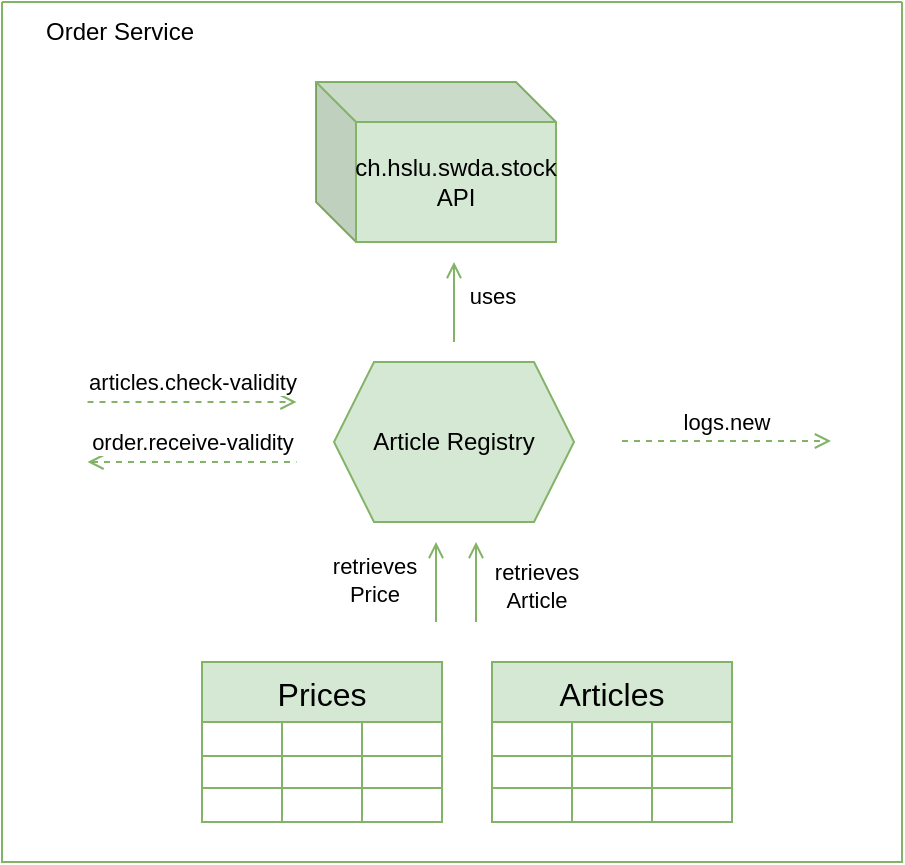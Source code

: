<mxfile version="22.1.22" type="embed">
  <diagram name="Page-1" id="oB8MHlwppOr-tE6rPpJF">
    <mxGraphModel dx="1089" dy="576" grid="1" gridSize="10" guides="1" tooltips="1" connect="1" arrows="1" fold="1" page="1" pageScale="1" pageWidth="1169" pageHeight="1654" math="0" shadow="0">
      <root>
        <mxCell id="0" />
        <mxCell id="1" parent="0" />
        <mxCell id="2" value="" style="swimlane;startSize=0;fillColor=#d5e8d4;strokeColor=#82b366;" parent="1" vertex="1">
          <mxGeometry x="340" y="320" width="450" height="430" as="geometry" />
        </mxCell>
        <mxCell id="3" value="Article Registry" style="shape=hexagon;perimeter=hexagonPerimeter2;whiteSpace=wrap;html=1;fixedSize=1;fillColor=#d5e8d4;strokeColor=#82b366;" parent="2" vertex="1">
          <mxGeometry x="166" y="180" width="120" height="80" as="geometry" />
        </mxCell>
        <mxCell id="13" value="" style="endArrow=none;html=1;rounded=0;fillColor=#d5e8d4;strokeColor=#82b366;startArrow=open;startFill=0;endFill=0;" parent="2" edge="1">
          <mxGeometry width="50" height="50" relative="1" as="geometry">
            <mxPoint x="237" y="270" as="sourcePoint" />
            <mxPoint x="237" y="310" as="targetPoint" />
          </mxGeometry>
        </mxCell>
        <mxCell id="14" value="retrieves&lt;br&gt;Article" style="edgeLabel;html=1;align=center;verticalAlign=middle;resizable=0;points=[];" parent="13" vertex="1" connectable="0">
          <mxGeometry x="0.085" y="-2" relative="1" as="geometry">
            <mxPoint x="32" as="offset" />
          </mxGeometry>
        </mxCell>
        <mxCell id="15" value="ch.hslu.swda.stock API" style="shape=cube;whiteSpace=wrap;html=1;boundedLbl=1;backgroundOutline=1;darkOpacity=0.05;darkOpacity2=0.1;fillColor=#d5e8d4;strokeColor=#82b366;" parent="2" vertex="1">
          <mxGeometry x="157" y="40" width="120" height="80" as="geometry" />
        </mxCell>
        <mxCell id="16" value="" style="endArrow=open;html=1;rounded=0;fillColor=#d5e8d4;strokeColor=#82b366;endFill=0;" parent="2" edge="1">
          <mxGeometry width="50" height="50" relative="1" as="geometry">
            <mxPoint x="226" y="170" as="sourcePoint" />
            <mxPoint x="226" y="130" as="targetPoint" />
          </mxGeometry>
        </mxCell>
        <mxCell id="17" value="uses" style="edgeLabel;html=1;align=center;verticalAlign=middle;resizable=0;points=[];" parent="16" vertex="1" connectable="0">
          <mxGeometry x="-0.25" relative="1" as="geometry">
            <mxPoint x="19" y="-8" as="offset" />
          </mxGeometry>
        </mxCell>
        <mxCell id="18" value="Order Service" style="text;html=1;align=left;verticalAlign=middle;resizable=0;points=[];autosize=1;strokeColor=none;fillColor=none;" parent="2" vertex="1">
          <mxGeometry x="20" width="100" height="30" as="geometry" />
        </mxCell>
        <mxCell id="23" value="" style="rounded=0;orthogonalLoop=1;jettySize=auto;html=1;dashed=1;endArrow=open;endFill=0;fillColor=#d5e8d4;strokeColor=#82b366;entryX=0;entryY=0.5;entryDx=0;entryDy=0;" parent="2" edge="1">
          <mxGeometry relative="1" as="geometry">
            <mxPoint x="42.75" y="200" as="sourcePoint" />
            <mxPoint x="147.25" y="200" as="targetPoint" />
          </mxGeometry>
        </mxCell>
        <mxCell id="24" value="articles.check-validity" style="edgeLabel;html=1;align=center;verticalAlign=middle;resizable=0;points=[];" parent="23" connectable="0" vertex="1">
          <mxGeometry x="0.066" y="1" relative="1" as="geometry">
            <mxPoint x="-4" y="-9" as="offset" />
          </mxGeometry>
        </mxCell>
        <mxCell id="25" value="" style="rounded=0;orthogonalLoop=1;jettySize=auto;html=1;dashed=1;endArrow=none;endFill=0;fillColor=#d5e8d4;strokeColor=#82b366;entryX=0;entryY=0.5;entryDx=0;entryDy=0;startArrow=open;startFill=0;" parent="2" edge="1">
          <mxGeometry relative="1" as="geometry">
            <mxPoint x="42.75" y="230" as="sourcePoint" />
            <mxPoint x="147.25" y="230" as="targetPoint" />
          </mxGeometry>
        </mxCell>
        <mxCell id="26" value="order.receive-validity" style="edgeLabel;html=1;align=center;verticalAlign=middle;resizable=0;points=[];" parent="25" connectable="0" vertex="1">
          <mxGeometry x="0.066" y="1" relative="1" as="geometry">
            <mxPoint x="-4" y="-9" as="offset" />
          </mxGeometry>
        </mxCell>
        <mxCell id="31" value="" style="rounded=0;orthogonalLoop=1;jettySize=auto;html=1;dashed=1;endArrow=open;endFill=0;fillColor=#d5e8d4;strokeColor=#82b366;entryX=0;entryY=0.5;entryDx=0;entryDy=0;startArrow=none;startFill=0;" parent="2" edge="1">
          <mxGeometry relative="1" as="geometry">
            <mxPoint x="310" y="219.5" as="sourcePoint" />
            <mxPoint x="414.5" y="219.5" as="targetPoint" />
          </mxGeometry>
        </mxCell>
        <mxCell id="32" value="logs.new" style="edgeLabel;html=1;align=center;verticalAlign=middle;resizable=0;points=[];" parent="31" connectable="0" vertex="1">
          <mxGeometry x="0.066" y="1" relative="1" as="geometry">
            <mxPoint x="-4" y="-9" as="offset" />
          </mxGeometry>
        </mxCell>
        <mxCell id="62" value="Prices" style="shape=table;startSize=30;container=1;collapsible=0;childLayout=tableLayout;strokeColor=#82b366;fontSize=16;fillColor=#d5e8d4;" vertex="1" parent="2">
          <mxGeometry x="100" y="330" width="120" height="80" as="geometry" />
        </mxCell>
        <mxCell id="63" value="" style="shape=tableRow;horizontal=0;startSize=0;swimlaneHead=0;swimlaneBody=0;strokeColor=inherit;top=0;left=0;bottom=0;right=0;collapsible=0;dropTarget=0;fillColor=none;points=[[0,0.5],[1,0.5]];portConstraint=eastwest;fontSize=16;" vertex="1" parent="62">
          <mxGeometry y="30" width="120" height="17" as="geometry" />
        </mxCell>
        <mxCell id="64" value="" style="shape=partialRectangle;html=1;whiteSpace=wrap;connectable=0;strokeColor=inherit;overflow=hidden;fillColor=none;top=0;left=0;bottom=0;right=0;pointerEvents=1;fontSize=16;" vertex="1" parent="63">
          <mxGeometry width="40" height="17" as="geometry">
            <mxRectangle width="40" height="17" as="alternateBounds" />
          </mxGeometry>
        </mxCell>
        <mxCell id="65" value="" style="shape=partialRectangle;html=1;whiteSpace=wrap;connectable=0;strokeColor=inherit;overflow=hidden;fillColor=none;top=0;left=0;bottom=0;right=0;pointerEvents=1;fontSize=16;" vertex="1" parent="63">
          <mxGeometry x="40" width="40" height="17" as="geometry">
            <mxRectangle width="40" height="17" as="alternateBounds" />
          </mxGeometry>
        </mxCell>
        <mxCell id="66" value="" style="shape=partialRectangle;html=1;whiteSpace=wrap;connectable=0;strokeColor=inherit;overflow=hidden;fillColor=none;top=0;left=0;bottom=0;right=0;pointerEvents=1;fontSize=16;" vertex="1" parent="63">
          <mxGeometry x="80" width="40" height="17" as="geometry">
            <mxRectangle width="40" height="17" as="alternateBounds" />
          </mxGeometry>
        </mxCell>
        <mxCell id="67" value="" style="shape=tableRow;horizontal=0;startSize=0;swimlaneHead=0;swimlaneBody=0;strokeColor=inherit;top=0;left=0;bottom=0;right=0;collapsible=0;dropTarget=0;fillColor=none;points=[[0,0.5],[1,0.5]];portConstraint=eastwest;fontSize=16;" vertex="1" parent="62">
          <mxGeometry y="47" width="120" height="16" as="geometry" />
        </mxCell>
        <mxCell id="68" value="" style="shape=partialRectangle;html=1;whiteSpace=wrap;connectable=0;strokeColor=inherit;overflow=hidden;fillColor=none;top=0;left=0;bottom=0;right=0;pointerEvents=1;fontSize=16;" vertex="1" parent="67">
          <mxGeometry width="40" height="16" as="geometry">
            <mxRectangle width="40" height="16" as="alternateBounds" />
          </mxGeometry>
        </mxCell>
        <mxCell id="69" value="" style="shape=partialRectangle;html=1;whiteSpace=wrap;connectable=0;strokeColor=inherit;overflow=hidden;fillColor=none;top=0;left=0;bottom=0;right=0;pointerEvents=1;fontSize=16;" vertex="1" parent="67">
          <mxGeometry x="40" width="40" height="16" as="geometry">
            <mxRectangle width="40" height="16" as="alternateBounds" />
          </mxGeometry>
        </mxCell>
        <mxCell id="70" value="" style="shape=partialRectangle;html=1;whiteSpace=wrap;connectable=0;strokeColor=inherit;overflow=hidden;fillColor=none;top=0;left=0;bottom=0;right=0;pointerEvents=1;fontSize=16;" vertex="1" parent="67">
          <mxGeometry x="80" width="40" height="16" as="geometry">
            <mxRectangle width="40" height="16" as="alternateBounds" />
          </mxGeometry>
        </mxCell>
        <mxCell id="71" value="" style="shape=tableRow;horizontal=0;startSize=0;swimlaneHead=0;swimlaneBody=0;strokeColor=inherit;top=0;left=0;bottom=0;right=0;collapsible=0;dropTarget=0;fillColor=none;points=[[0,0.5],[1,0.5]];portConstraint=eastwest;fontSize=16;" vertex="1" parent="62">
          <mxGeometry y="63" width="120" height="17" as="geometry" />
        </mxCell>
        <mxCell id="72" value="" style="shape=partialRectangle;html=1;whiteSpace=wrap;connectable=0;strokeColor=inherit;overflow=hidden;fillColor=none;top=0;left=0;bottom=0;right=0;pointerEvents=1;fontSize=16;" vertex="1" parent="71">
          <mxGeometry width="40" height="17" as="geometry">
            <mxRectangle width="40" height="17" as="alternateBounds" />
          </mxGeometry>
        </mxCell>
        <mxCell id="73" value="" style="shape=partialRectangle;html=1;whiteSpace=wrap;connectable=0;strokeColor=inherit;overflow=hidden;fillColor=none;top=0;left=0;bottom=0;right=0;pointerEvents=1;fontSize=16;" vertex="1" parent="71">
          <mxGeometry x="40" width="40" height="17" as="geometry">
            <mxRectangle width="40" height="17" as="alternateBounds" />
          </mxGeometry>
        </mxCell>
        <mxCell id="74" value="" style="shape=partialRectangle;html=1;whiteSpace=wrap;connectable=0;strokeColor=inherit;overflow=hidden;fillColor=none;top=0;left=0;bottom=0;right=0;pointerEvents=1;fontSize=16;" vertex="1" parent="71">
          <mxGeometry x="80" width="40" height="17" as="geometry">
            <mxRectangle width="40" height="17" as="alternateBounds" />
          </mxGeometry>
        </mxCell>
        <mxCell id="49" value="Articles" style="shape=table;startSize=30;container=1;collapsible=0;childLayout=tableLayout;strokeColor=#82b366;fontSize=16;fillColor=#d5e8d4;" vertex="1" parent="2">
          <mxGeometry x="245" y="330" width="120" height="80" as="geometry" />
        </mxCell>
        <mxCell id="50" value="" style="shape=tableRow;horizontal=0;startSize=0;swimlaneHead=0;swimlaneBody=0;strokeColor=inherit;top=0;left=0;bottom=0;right=0;collapsible=0;dropTarget=0;fillColor=none;points=[[0,0.5],[1,0.5]];portConstraint=eastwest;fontSize=16;" vertex="1" parent="49">
          <mxGeometry y="30" width="120" height="17" as="geometry" />
        </mxCell>
        <mxCell id="51" value="" style="shape=partialRectangle;html=1;whiteSpace=wrap;connectable=0;strokeColor=inherit;overflow=hidden;fillColor=none;top=0;left=0;bottom=0;right=0;pointerEvents=1;fontSize=16;" vertex="1" parent="50">
          <mxGeometry width="40" height="17" as="geometry">
            <mxRectangle width="40" height="17" as="alternateBounds" />
          </mxGeometry>
        </mxCell>
        <mxCell id="52" value="" style="shape=partialRectangle;html=1;whiteSpace=wrap;connectable=0;strokeColor=inherit;overflow=hidden;fillColor=none;top=0;left=0;bottom=0;right=0;pointerEvents=1;fontSize=16;" vertex="1" parent="50">
          <mxGeometry x="40" width="40" height="17" as="geometry">
            <mxRectangle width="40" height="17" as="alternateBounds" />
          </mxGeometry>
        </mxCell>
        <mxCell id="53" value="" style="shape=partialRectangle;html=1;whiteSpace=wrap;connectable=0;strokeColor=inherit;overflow=hidden;fillColor=none;top=0;left=0;bottom=0;right=0;pointerEvents=1;fontSize=16;" vertex="1" parent="50">
          <mxGeometry x="80" width="40" height="17" as="geometry">
            <mxRectangle width="40" height="17" as="alternateBounds" />
          </mxGeometry>
        </mxCell>
        <mxCell id="54" value="" style="shape=tableRow;horizontal=0;startSize=0;swimlaneHead=0;swimlaneBody=0;strokeColor=inherit;top=0;left=0;bottom=0;right=0;collapsible=0;dropTarget=0;fillColor=none;points=[[0,0.5],[1,0.5]];portConstraint=eastwest;fontSize=16;" vertex="1" parent="49">
          <mxGeometry y="47" width="120" height="16" as="geometry" />
        </mxCell>
        <mxCell id="55" value="" style="shape=partialRectangle;html=1;whiteSpace=wrap;connectable=0;strokeColor=inherit;overflow=hidden;fillColor=none;top=0;left=0;bottom=0;right=0;pointerEvents=1;fontSize=16;" vertex="1" parent="54">
          <mxGeometry width="40" height="16" as="geometry">
            <mxRectangle width="40" height="16" as="alternateBounds" />
          </mxGeometry>
        </mxCell>
        <mxCell id="56" value="" style="shape=partialRectangle;html=1;whiteSpace=wrap;connectable=0;strokeColor=inherit;overflow=hidden;fillColor=none;top=0;left=0;bottom=0;right=0;pointerEvents=1;fontSize=16;" vertex="1" parent="54">
          <mxGeometry x="40" width="40" height="16" as="geometry">
            <mxRectangle width="40" height="16" as="alternateBounds" />
          </mxGeometry>
        </mxCell>
        <mxCell id="57" value="" style="shape=partialRectangle;html=1;whiteSpace=wrap;connectable=0;strokeColor=inherit;overflow=hidden;fillColor=none;top=0;left=0;bottom=0;right=0;pointerEvents=1;fontSize=16;" vertex="1" parent="54">
          <mxGeometry x="80" width="40" height="16" as="geometry">
            <mxRectangle width="40" height="16" as="alternateBounds" />
          </mxGeometry>
        </mxCell>
        <mxCell id="58" value="" style="shape=tableRow;horizontal=0;startSize=0;swimlaneHead=0;swimlaneBody=0;strokeColor=inherit;top=0;left=0;bottom=0;right=0;collapsible=0;dropTarget=0;fillColor=none;points=[[0,0.5],[1,0.5]];portConstraint=eastwest;fontSize=16;" vertex="1" parent="49">
          <mxGeometry y="63" width="120" height="17" as="geometry" />
        </mxCell>
        <mxCell id="59" value="" style="shape=partialRectangle;html=1;whiteSpace=wrap;connectable=0;strokeColor=inherit;overflow=hidden;fillColor=none;top=0;left=0;bottom=0;right=0;pointerEvents=1;fontSize=16;" vertex="1" parent="58">
          <mxGeometry width="40" height="17" as="geometry">
            <mxRectangle width="40" height="17" as="alternateBounds" />
          </mxGeometry>
        </mxCell>
        <mxCell id="60" value="" style="shape=partialRectangle;html=1;whiteSpace=wrap;connectable=0;strokeColor=inherit;overflow=hidden;fillColor=none;top=0;left=0;bottom=0;right=0;pointerEvents=1;fontSize=16;" vertex="1" parent="58">
          <mxGeometry x="40" width="40" height="17" as="geometry">
            <mxRectangle width="40" height="17" as="alternateBounds" />
          </mxGeometry>
        </mxCell>
        <mxCell id="61" value="" style="shape=partialRectangle;html=1;whiteSpace=wrap;connectable=0;strokeColor=inherit;overflow=hidden;fillColor=none;top=0;left=0;bottom=0;right=0;pointerEvents=1;fontSize=16;" vertex="1" parent="58">
          <mxGeometry x="80" width="40" height="17" as="geometry">
            <mxRectangle width="40" height="17" as="alternateBounds" />
          </mxGeometry>
        </mxCell>
        <mxCell id="47" value="" style="endArrow=none;html=1;rounded=0;fillColor=#d5e8d4;strokeColor=#82b366;startArrow=open;startFill=0;endFill=0;" edge="1" parent="1">
          <mxGeometry width="50" height="50" relative="1" as="geometry">
            <mxPoint x="557" y="590" as="sourcePoint" />
            <mxPoint x="557" y="630" as="targetPoint" />
          </mxGeometry>
        </mxCell>
        <mxCell id="48" value="retrieves&lt;br&gt;Price" style="edgeLabel;html=1;align=center;verticalAlign=middle;resizable=0;points=[];" vertex="1" connectable="0" parent="47">
          <mxGeometry x="-0.053" y="-1" relative="1" as="geometry">
            <mxPoint x="-30" as="offset" />
          </mxGeometry>
        </mxCell>
      </root>
    </mxGraphModel>
  </diagram>
</mxfile>
